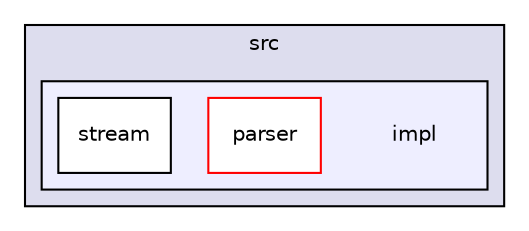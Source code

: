 digraph "modules/drivers/gnss/src/impl" {
  compound=true
  node [ fontsize="10", fontname="Helvetica"];
  edge [ labelfontsize="10", labelfontname="Helvetica"];
  subgraph clusterdir_f44244083180afa6ba169049fa81e339 {
    graph [ bgcolor="#ddddee", pencolor="black", label="src" fontname="Helvetica", fontsize="10", URL="dir_f44244083180afa6ba169049fa81e339.html"]
  subgraph clusterdir_8b203d173030c44ab01c807161f687b4 {
    graph [ bgcolor="#eeeeff", pencolor="black", label="" URL="dir_8b203d173030c44ab01c807161f687b4.html"];
    dir_8b203d173030c44ab01c807161f687b4 [shape=plaintext label="impl"];
    dir_7e38b33b9847a9d8cc82422fd432389d [shape=box label="parser" color="red" fillcolor="white" style="filled" URL="dir_7e38b33b9847a9d8cc82422fd432389d.html"];
    dir_9e71459579fd0861f1ae0c108ecf3be5 [shape=box label="stream" color="black" fillcolor="white" style="filled" URL="dir_9e71459579fd0861f1ae0c108ecf3be5.html"];
  }
  }
}
